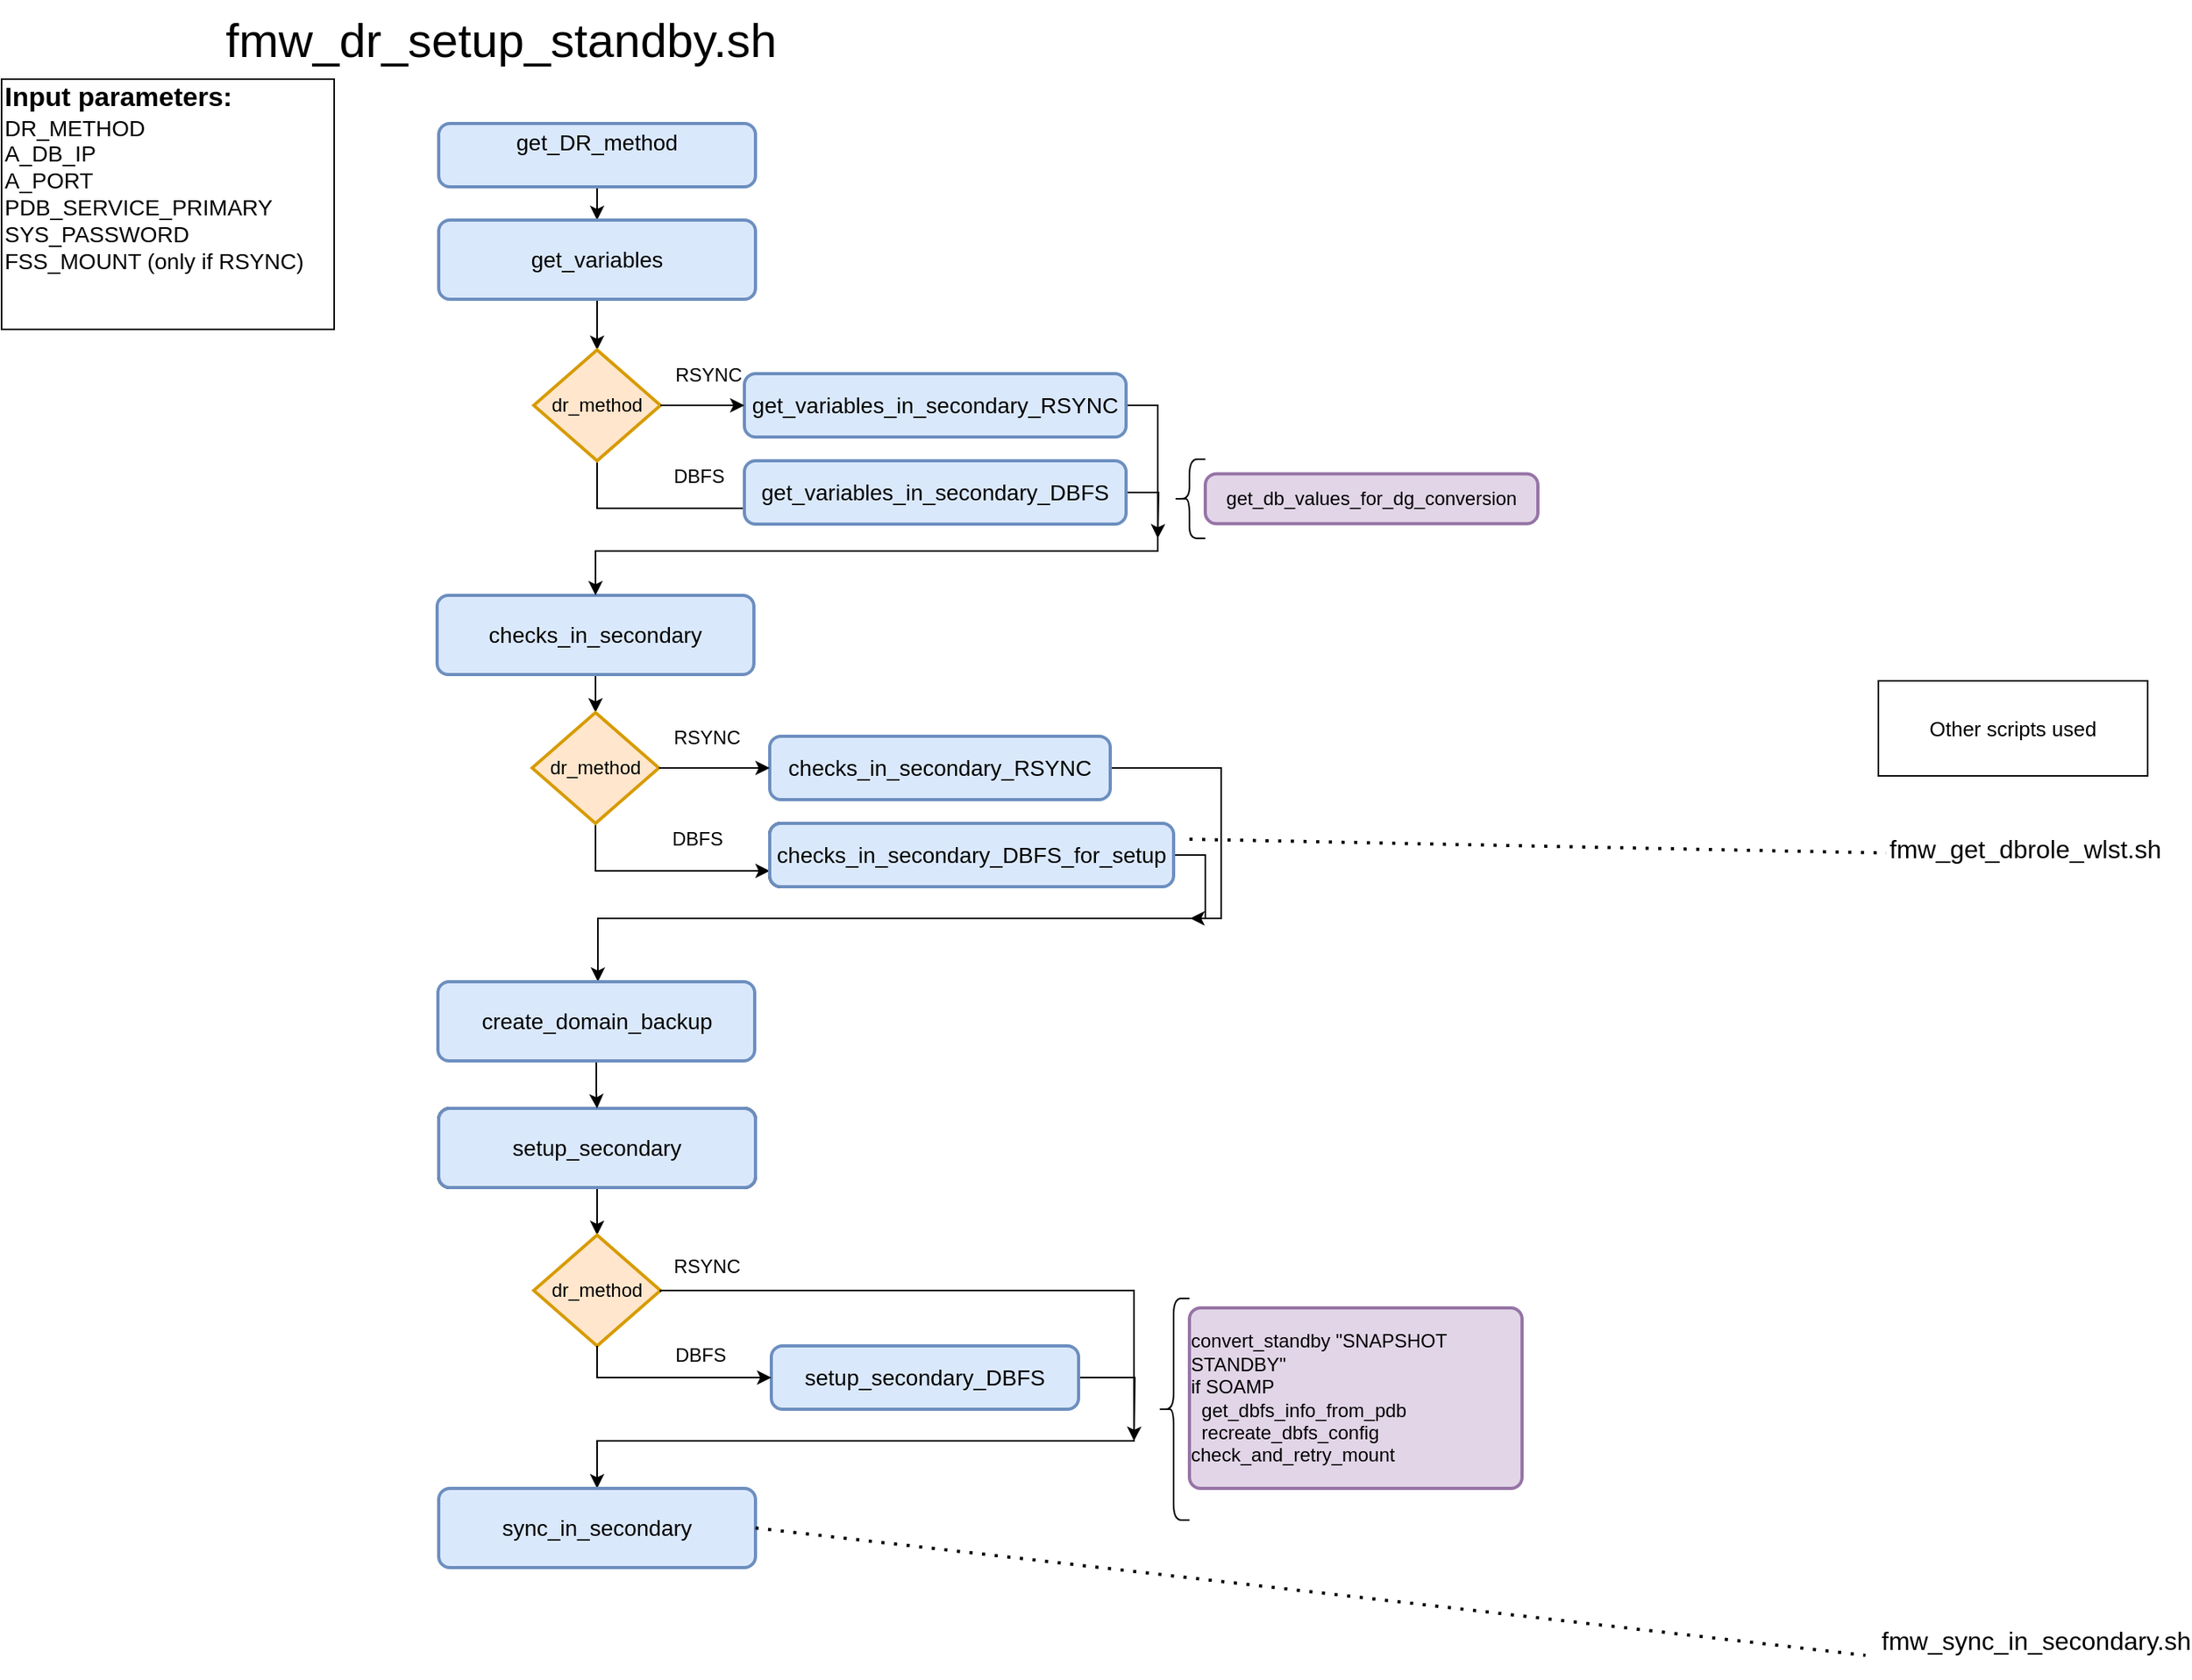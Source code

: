 <mxfile version="20.3.0" type="device"><diagram id="nE6YNxpiuRdi3oS4Al3J" name="Page-1"><mxGraphModel dx="2031" dy="1236" grid="1" gridSize="10" guides="1" tooltips="1" connect="1" arrows="1" fold="1" page="1" pageScale="1" pageWidth="1169" pageHeight="1654" math="0" shadow="0"><root><mxCell id="0"/><mxCell id="1" parent="0"/><mxCell id="-nMrejw-lTDj01tDFyAW-9" value="" style="edgeStyle=orthogonalEdgeStyle;rounded=0;orthogonalLoop=1;jettySize=auto;html=1;entryX=0.5;entryY=0;entryDx=0;entryDy=0;" parent="1" source="-nMrejw-lTDj01tDFyAW-1" target="-nMrejw-lTDj01tDFyAW-2" edge="1"><mxGeometry relative="1" as="geometry"/></mxCell><mxCell id="-nMrejw-lTDj01tDFyAW-1" value="&lt;div style=&quot;font-size: 14px&quot;&gt;&lt;font style=&quot;font-size: 14px&quot;&gt;get_DR_method&lt;/font&gt;&lt;/div&gt;&lt;div style=&quot;font-size: 14px&quot;&gt;&lt;br&gt;&lt;/div&gt;" style="rounded=1;whiteSpace=wrap;html=1;absoluteArcSize=1;arcSize=14;strokeWidth=2;fillColor=#dae8fc;strokeColor=#6c8ebf;" parent="1" vertex="1"><mxGeometry x="316" y="118" width="200" height="40" as="geometry"/></mxCell><mxCell id="-nMrejw-lTDj01tDFyAW-11" style="edgeStyle=orthogonalEdgeStyle;rounded=0;orthogonalLoop=1;jettySize=auto;html=1;entryX=0.5;entryY=0;entryDx=0;entryDy=0;entryPerimeter=0;" parent="1" source="-nMrejw-lTDj01tDFyAW-2" target="-nMrejw-lTDj01tDFyAW-97" edge="1"><mxGeometry relative="1" as="geometry"><mxPoint x="416.0" y="248" as="targetPoint"/></mxGeometry></mxCell><mxCell id="-nMrejw-lTDj01tDFyAW-2" value="&lt;div style=&quot;font-size: 14px&quot;&gt;get_variables&lt;/div&gt;" style="rounded=1;whiteSpace=wrap;html=1;absoluteArcSize=1;arcSize=14;strokeWidth=2;fillColor=#dae8fc;strokeColor=#6c8ebf;" parent="1" vertex="1"><mxGeometry x="316" y="179" width="200" height="50" as="geometry"/></mxCell><mxCell id="-nMrejw-lTDj01tDFyAW-31" style="edgeStyle=orthogonalEdgeStyle;rounded=0;orthogonalLoop=1;jettySize=auto;html=1;" parent="1" source="-nMrejw-lTDj01tDFyAW-32" target="-nMrejw-lTDj01tDFyAW-37" edge="1"><mxGeometry relative="1" as="geometry"/></mxCell><mxCell id="-nMrejw-lTDj01tDFyAW-32" value="&lt;font style=&quot;font-size: 14px&quot;&gt;checks_in_secondary&lt;/font&gt;" style="rounded=1;whiteSpace=wrap;html=1;absoluteArcSize=1;arcSize=14;strokeWidth=2;fillColor=#dae8fc;strokeColor=#6c8ebf;" parent="1" vertex="1"><mxGeometry x="315" y="416" width="200" height="50" as="geometry"/></mxCell><mxCell id="-nMrejw-lTDj01tDFyAW-33" style="edgeStyle=orthogonalEdgeStyle;rounded=0;orthogonalLoop=1;jettySize=auto;html=1;entryX=0.5;entryY=0;entryDx=0;entryDy=0;entryPerimeter=0;" parent="1" source="-nMrejw-lTDj01tDFyAW-34" target="-nMrejw-lTDj01tDFyAW-44" edge="1"><mxGeometry relative="1" as="geometry"/></mxCell><mxCell id="-nMrejw-lTDj01tDFyAW-34" value="sync_in_primary" style="rounded=1;whiteSpace=wrap;html=1;absoluteArcSize=1;arcSize=14;strokeWidth=2;" parent="1" vertex="1"><mxGeometry x="316" y="740" width="200" height="50" as="geometry"/></mxCell><mxCell id="-nMrejw-lTDj01tDFyAW-36" style="edgeStyle=orthogonalEdgeStyle;rounded=0;orthogonalLoop=1;jettySize=auto;html=1;entryX=0;entryY=0.75;entryDx=0;entryDy=0;exitX=0.5;exitY=1;exitDx=0;exitDy=0;exitPerimeter=0;" parent="1" source="-nMrejw-lTDj01tDFyAW-37" target="-nMrejw-lTDj01tDFyAW-41" edge="1"><mxGeometry relative="1" as="geometry"/></mxCell><mxCell id="-nMrejw-lTDj01tDFyAW-37" value="dr_method" style="strokeWidth=2;html=1;shape=mxgraph.flowchart.decision;whiteSpace=wrap;fillColor=#ffe6cc;strokeColor=#d79b00;" parent="1" vertex="1"><mxGeometry x="375" y="490" width="80" height="70" as="geometry"/></mxCell><mxCell id="-nMrejw-lTDj01tDFyAW-120" style="edgeStyle=orthogonalEdgeStyle;rounded=0;orthogonalLoop=1;jettySize=auto;html=1;entryX=0.5;entryY=0;entryDx=0;entryDy=0;align=center;" parent="1" edge="1"><mxGeometry relative="1" as="geometry"><Array as="points"><mxPoint x="810" y="525"/><mxPoint x="810" y="620"/><mxPoint x="417" y="620"/></Array><mxPoint x="741" y="525" as="sourcePoint"/><mxPoint x="416.5" y="660" as="targetPoint"/></mxGeometry></mxCell><mxCell id="-nMrejw-lTDj01tDFyAW-39" value="&lt;font style=&quot;font-size: 14px&quot;&gt;checks_in_secondary_RSYNC&lt;/font&gt;" style="rounded=1;whiteSpace=wrap;html=1;absoluteArcSize=1;arcSize=14;strokeWidth=2;fillColor=#dae8fc;strokeColor=#6c8ebf;" parent="1" vertex="1"><mxGeometry x="525" y="505" width="215" height="40" as="geometry"/></mxCell><mxCell id="-nMrejw-lTDj01tDFyAW-41" value="checks_in_secondary_DBFS" style="rounded=1;whiteSpace=wrap;html=1;absoluteArcSize=1;arcSize=14;strokeWidth=2;" parent="1" vertex="1"><mxGeometry x="525" y="560" width="176" height="40" as="geometry"/></mxCell><mxCell id="-nMrejw-lTDj01tDFyAW-44" value="dr_method" style="strokeWidth=2;html=1;shape=mxgraph.flowchart.decision;whiteSpace=wrap;fillColor=#ffe6cc;strokeColor=#d79b00;" parent="1" vertex="1"><mxGeometry x="376" y="820" width="80" height="70" as="geometry"/></mxCell><mxCell id="-nMrejw-lTDj01tDFyAW-93" style="edgeStyle=orthogonalEdgeStyle;rounded=0;orthogonalLoop=1;jettySize=auto;html=1;entryX=0.5;entryY=0;entryDx=0;entryDy=0;align=center;exitX=0.017;exitY=1.3;exitDx=0;exitDy=0;exitPerimeter=0;" parent="1" source="-nMrejw-lTDj01tDFyAW-79" target="-nMrejw-lTDj01tDFyAW-67" edge="1"><mxGeometry relative="1" as="geometry"><mxPoint x="416" y="970" as="targetPoint"/><Array as="points"><mxPoint x="456" y="855"/><mxPoint x="755" y="855"/><mxPoint x="755" y="950"/><mxPoint x="416" y="950"/></Array><mxPoint x="720" y="855" as="sourcePoint"/></mxGeometry></mxCell><mxCell id="-nMrejw-lTDj01tDFyAW-65" style="edgeStyle=orthogonalEdgeStyle;rounded=0;orthogonalLoop=1;jettySize=auto;html=1;" parent="1" source="-nMrejw-lTDj01tDFyAW-46" edge="1"><mxGeometry relative="1" as="geometry"><mxPoint x="755.0" y="950" as="targetPoint"/></mxGeometry></mxCell><mxCell id="-nMrejw-lTDj01tDFyAW-46" value="&lt;font style=&quot;font-size: 14px&quot;&gt;setup_secondary_DBFS&lt;/font&gt;" style="rounded=1;whiteSpace=wrap;html=1;absoluteArcSize=1;arcSize=14;strokeWidth=2;fillColor=#dae8fc;strokeColor=#6c8ebf;" parent="1" vertex="1"><mxGeometry x="526" y="890" width="194" height="40" as="geometry"/></mxCell><mxCell id="-nMrejw-lTDj01tDFyAW-67" value="&lt;font style=&quot;font-size: 14px&quot;&gt;sync_in_secondary&lt;/font&gt;" style="rounded=1;whiteSpace=wrap;html=1;absoluteArcSize=1;arcSize=14;strokeWidth=2;fillColor=#dae8fc;strokeColor=#6c8ebf;align=center;horizontal=1;" parent="1" vertex="1"><mxGeometry x="316" y="980" width="200" height="50" as="geometry"/></mxCell><mxCell id="-nMrejw-lTDj01tDFyAW-77" value="RSYNC" style="text;html=1;resizable=0;autosize=1;align=center;verticalAlign=middle;points=[];fillColor=none;strokeColor=none;rounded=0;" parent="1" vertex="1"><mxGeometry x="455" y="496" width="60" height="20" as="geometry"/></mxCell><mxCell id="-nMrejw-lTDj01tDFyAW-78" style="edgeStyle=orthogonalEdgeStyle;rounded=0;orthogonalLoop=1;jettySize=auto;html=1;entryX=0;entryY=0.5;entryDx=0;entryDy=0;" parent="1" source="-nMrejw-lTDj01tDFyAW-37" target="-nMrejw-lTDj01tDFyAW-39" edge="1"><mxGeometry relative="1" as="geometry"><mxPoint x="455" y="525" as="sourcePoint"/><mxPoint x="525" y="525" as="targetPoint"/></mxGeometry></mxCell><mxCell id="-nMrejw-lTDj01tDFyAW-79" value="RSYNC" style="text;html=1;resizable=0;autosize=1;align=center;verticalAlign=middle;points=[];fillColor=none;strokeColor=none;rounded=0;" parent="1" vertex="1"><mxGeometry x="455" y="830" width="60" height="20" as="geometry"/></mxCell><mxCell id="-nMrejw-lTDj01tDFyAW-86" value="DBFS" style="text;html=1;resizable=0;autosize=1;align=center;verticalAlign=middle;points=[];fillColor=none;strokeColor=none;rounded=0;" parent="1" vertex="1"><mxGeometry x="454" y="560" width="50" height="20" as="geometry"/></mxCell><mxCell id="-nMrejw-lTDj01tDFyAW-87" value="DBFS" style="text;html=1;resizable=0;autosize=1;align=center;verticalAlign=middle;points=[];fillColor=none;strokeColor=none;rounded=0;" parent="1" vertex="1"><mxGeometry x="456" y="886" width="50" height="20" as="geometry"/></mxCell><mxCell id="-nMrejw-lTDj01tDFyAW-88" style="edgeStyle=orthogonalEdgeStyle;rounded=0;orthogonalLoop=1;jettySize=auto;html=1;entryX=0;entryY=0.5;entryDx=0;entryDy=0;exitX=0.5;exitY=1;exitDx=0;exitDy=0;exitPerimeter=0;" parent="1" source="-nMrejw-lTDj01tDFyAW-44" target="-nMrejw-lTDj01tDFyAW-46" edge="1"><mxGeometry relative="1" as="geometry"><mxPoint x="416" y="890" as="sourcePoint"/><mxPoint x="526" y="920" as="targetPoint"/></mxGeometry></mxCell><mxCell id="6bedlF-D2ZdSTjsHashC-1" style="edgeStyle=orthogonalEdgeStyle;rounded=0;orthogonalLoop=1;jettySize=auto;html=1;" edge="1" parent="1" source="-nMrejw-lTDj01tDFyAW-91"><mxGeometry relative="1" as="geometry"><mxPoint x="790" y="620" as="targetPoint"/></mxGeometry></mxCell><mxCell id="-nMrejw-lTDj01tDFyAW-91" value="&lt;font style=&quot;font-size: 14px&quot;&gt;checks_in_secondary_DBFS_for_setup&lt;/font&gt;" style="rounded=1;whiteSpace=wrap;html=1;absoluteArcSize=1;arcSize=14;strokeWidth=2;fillColor=#dae8fc;strokeColor=#6c8ebf;" parent="1" vertex="1"><mxGeometry x="525" y="560" width="255" height="40" as="geometry"/></mxCell><mxCell id="-nMrejw-lTDj01tDFyAW-92" value="&lt;font style=&quot;font-size: 14px&quot;&gt;setup_secondary&lt;/font&gt;" style="rounded=1;whiteSpace=wrap;html=1;absoluteArcSize=1;arcSize=14;strokeWidth=2;fillColor=#dae8fc;strokeColor=#6c8ebf;" parent="1" vertex="1"><mxGeometry x="316" y="740" width="200" height="50" as="geometry"/></mxCell><mxCell id="-nMrejw-lTDj01tDFyAW-96" style="edgeStyle=orthogonalEdgeStyle;rounded=0;orthogonalLoop=1;jettySize=auto;html=1;entryX=0;entryY=0.75;entryDx=0;entryDy=0;exitX=0.5;exitY=1;exitDx=0;exitDy=0;exitPerimeter=0;" parent="1" source="-nMrejw-lTDj01tDFyAW-97" target="-nMrejw-lTDj01tDFyAW-99" edge="1"><mxGeometry relative="1" as="geometry"/></mxCell><mxCell id="-nMrejw-lTDj01tDFyAW-97" value="dr_method" style="strokeWidth=2;html=1;shape=mxgraph.flowchart.decision;whiteSpace=wrap;fillColor=#ffe6cc;strokeColor=#d79b00;" parent="1" vertex="1"><mxGeometry x="376" y="261" width="80" height="70" as="geometry"/></mxCell><mxCell id="-nMrejw-lTDj01tDFyAW-108" style="edgeStyle=orthogonalEdgeStyle;rounded=0;orthogonalLoop=1;jettySize=auto;html=1;entryX=0.5;entryY=0;entryDx=0;entryDy=0;align=center;" parent="1" source="-nMrejw-lTDj01tDFyAW-98" target="-nMrejw-lTDj01tDFyAW-32" edge="1"><mxGeometry relative="1" as="geometry"><Array as="points"><mxPoint x="770" y="296"/><mxPoint x="770" y="388"/><mxPoint x="415" y="388"/></Array></mxGeometry></mxCell><mxCell id="-nMrejw-lTDj01tDFyAW-98" value="&lt;font style=&quot;font-size: 14px&quot;&gt;get_variables_in_secondary_RSYNC&lt;/font&gt;" style="rounded=1;whiteSpace=wrap;html=1;absoluteArcSize=1;arcSize=14;strokeWidth=2;fillColor=#dae8fc;strokeColor=#6c8ebf;" parent="1" vertex="1"><mxGeometry x="509" y="276" width="241" height="40" as="geometry"/></mxCell><mxCell id="-nMrejw-lTDj01tDFyAW-99" value="checks_in_secondary_DBFS" style="rounded=1;whiteSpace=wrap;html=1;absoluteArcSize=1;arcSize=14;strokeWidth=2;" parent="1" vertex="1"><mxGeometry x="526" y="331" width="176" height="40" as="geometry"/></mxCell><mxCell id="-nMrejw-lTDj01tDFyAW-100" value="RSYNC" style="text;html=1;resizable=0;autosize=1;align=center;verticalAlign=middle;points=[];fillColor=none;strokeColor=none;rounded=0;" parent="1" vertex="1"><mxGeometry x="456" y="267" width="60" height="20" as="geometry"/></mxCell><mxCell id="-nMrejw-lTDj01tDFyAW-101" style="edgeStyle=orthogonalEdgeStyle;rounded=0;orthogonalLoop=1;jettySize=auto;html=1;entryX=0;entryY=0.5;entryDx=0;entryDy=0;" parent="1" source="-nMrejw-lTDj01tDFyAW-97" target="-nMrejw-lTDj01tDFyAW-98" edge="1"><mxGeometry relative="1" as="geometry"><mxPoint x="456" y="296" as="sourcePoint"/><mxPoint x="526" y="296" as="targetPoint"/></mxGeometry></mxCell><mxCell id="-nMrejw-lTDj01tDFyAW-102" value="DBFS" style="text;html=1;resizable=0;autosize=1;align=center;verticalAlign=middle;points=[];fillColor=none;strokeColor=none;rounded=0;" parent="1" vertex="1"><mxGeometry x="455" y="331" width="50" height="20" as="geometry"/></mxCell><mxCell id="-nMrejw-lTDj01tDFyAW-109" style="edgeStyle=orthogonalEdgeStyle;rounded=0;orthogonalLoop=1;jettySize=auto;html=1;align=center;" parent="1" source="-nMrejw-lTDj01tDFyAW-103" edge="1"><mxGeometry relative="1" as="geometry"><mxPoint x="770" y="380" as="targetPoint"/></mxGeometry></mxCell><mxCell id="-nMrejw-lTDj01tDFyAW-103" value="&lt;font style=&quot;font-size: 14px&quot;&gt;get_variables_in_secondary_DBFS&lt;/font&gt;" style="rounded=1;whiteSpace=wrap;html=1;absoluteArcSize=1;arcSize=14;strokeWidth=2;fillColor=#dae8fc;strokeColor=#6c8ebf;" parent="1" vertex="1"><mxGeometry x="509" y="331" width="241" height="40" as="geometry"/></mxCell><mxCell id="-nMrejw-lTDj01tDFyAW-111" value="&lt;font style=&quot;font-size: 30px&quot;&gt;fmw_dr_setup_standby.sh&lt;/font&gt;" style="text;html=1;resizable=0;autosize=1;align=center;verticalAlign=middle;points=[];fillColor=none;strokeColor=none;rounded=0;" parent="1" vertex="1"><mxGeometry x="170" y="40" width="370" height="50" as="geometry"/></mxCell><mxCell id="-nMrejw-lTDj01tDFyAW-116" value="&lt;b&gt;&lt;font style=&quot;font-size: 17px&quot;&gt;Input parameters:&lt;/font&gt;&lt;/b&gt;&lt;br&gt;&lt;font style=&quot;font-size: 14px&quot;&gt;DR_METHOD&lt;br&gt;A_DB_IP&lt;br&gt;A_PORT&lt;br&gt;PDB_SERVICE_PRIMARY&lt;br&gt;SYS_PASSWORD&lt;br&gt;FSS_MOUNT (only if RSYNC)&lt;br&gt;&lt;br&gt;&lt;br&gt;&lt;/font&gt;" style="rounded=0;whiteSpace=wrap;html=1;align=left;" parent="1" vertex="1"><mxGeometry x="40" y="90" width="210" height="158" as="geometry"/></mxCell><mxCell id="-nMrejw-lTDj01tDFyAW-121" style="edgeStyle=orthogonalEdgeStyle;rounded=0;orthogonalLoop=1;jettySize=auto;html=1;align=center;" parent="1" source="-nMrejw-lTDj01tDFyAW-118" target="-nMrejw-lTDj01tDFyAW-92" edge="1"><mxGeometry relative="1" as="geometry"/></mxCell><mxCell id="-nMrejw-lTDj01tDFyAW-118" value="&lt;font style=&quot;font-size: 14px&quot;&gt;create_domain_backup&lt;/font&gt;" style="rounded=1;whiteSpace=wrap;html=1;absoluteArcSize=1;arcSize=14;strokeWidth=2;fillColor=#dae8fc;strokeColor=#6c8ebf;" parent="1" vertex="1"><mxGeometry x="315.5" y="660" width="200" height="50" as="geometry"/></mxCell><mxCell id="6bedlF-D2ZdSTjsHashC-3" value="&lt;font style=&quot;font-size: 16px;&quot;&gt;fmw_get_dbrole_wlst.sh&lt;/font&gt;" style="text;whiteSpace=wrap;html=1;" vertex="1" parent="1"><mxGeometry x="1230" y="560" width="130" height="40" as="geometry"/></mxCell><mxCell id="6bedlF-D2ZdSTjsHashC-4" value="&lt;font style=&quot;font-size: 16px;&quot;&gt;fmw_sync_in_secondary.sh&lt;/font&gt;" style="text;whiteSpace=wrap;html=1;" vertex="1" parent="1"><mxGeometry x="1225" y="1060" width="160" height="40" as="geometry"/></mxCell><mxCell id="6bedlF-D2ZdSTjsHashC-5" value="Other scripts used" style="rounded=0;whiteSpace=wrap;html=1;fontSize=13;fillColor=none;" vertex="1" parent="1"><mxGeometry x="1225" y="470" width="170" height="60" as="geometry"/></mxCell><mxCell id="6bedlF-D2ZdSTjsHashC-8" value="" style="endArrow=none;dashed=1;html=1;dashPattern=1 3;strokeWidth=2;rounded=0;" edge="1" parent="1" target="6bedlF-D2ZdSTjsHashC-3"><mxGeometry width="50" height="50" relative="1" as="geometry"><mxPoint x="790" y="570" as="sourcePoint"/><mxPoint x="1210" y="460" as="targetPoint"/></mxGeometry></mxCell><mxCell id="6bedlF-D2ZdSTjsHashC-9" value="" style="endArrow=none;dashed=1;html=1;dashPattern=1 3;strokeWidth=2;rounded=0;entryX=-0.051;entryY=0.636;entryDx=0;entryDy=0;entryPerimeter=0;exitX=1;exitY=0.5;exitDx=0;exitDy=0;" edge="1" parent="1" source="-nMrejw-lTDj01tDFyAW-67" target="6bedlF-D2ZdSTjsHashC-4"><mxGeometry width="50" height="50" relative="1" as="geometry"><mxPoint x="660" y="500" as="sourcePoint"/><mxPoint x="710" y="450" as="targetPoint"/></mxGeometry></mxCell><mxCell id="6bedlF-D2ZdSTjsHashC-10" value="&lt;div style=&quot;text-align: left;&quot;&gt;convert_standby &quot;SNAPSHOT STANDBY&quot;&lt;br&gt;if SOAMP&lt;br&gt;&amp;nbsp; get_dbfs_info_from_pdb&lt;br&gt;&amp;nbsp; recreate_dbfs_config&lt;br&gt;check_and_retry_mount&lt;br&gt;&lt;/div&gt;" style="rounded=1;whiteSpace=wrap;html=1;absoluteArcSize=1;arcSize=14;strokeWidth=2;fillColor=#e1d5e7;strokeColor=#9673a6;" vertex="1" parent="1"><mxGeometry x="790" y="866" width="210" height="114" as="geometry"/></mxCell><mxCell id="6bedlF-D2ZdSTjsHashC-11" value="" style="shape=curlyBracket;whiteSpace=wrap;html=1;rounded=1;fontSize=13;fillColor=none;" vertex="1" parent="1"><mxGeometry x="770" y="860" width="20" height="140" as="geometry"/></mxCell><mxCell id="6bedlF-D2ZdSTjsHashC-12" value="&lt;div style=&quot;text-align: left;&quot;&gt;get_db_values_for_dg_conversion&lt;br&gt;&lt;/div&gt;" style="rounded=1;whiteSpace=wrap;html=1;absoluteArcSize=1;arcSize=14;strokeWidth=2;fillColor=#e1d5e7;strokeColor=#9673a6;" vertex="1" parent="1"><mxGeometry x="800" y="339.25" width="210" height="31.5" as="geometry"/></mxCell><mxCell id="6bedlF-D2ZdSTjsHashC-13" value="" style="shape=curlyBracket;whiteSpace=wrap;html=1;rounded=1;fontSize=13;fillColor=none;" vertex="1" parent="1"><mxGeometry x="780" y="330" width="20" height="50" as="geometry"/></mxCell></root></mxGraphModel></diagram></mxfile>